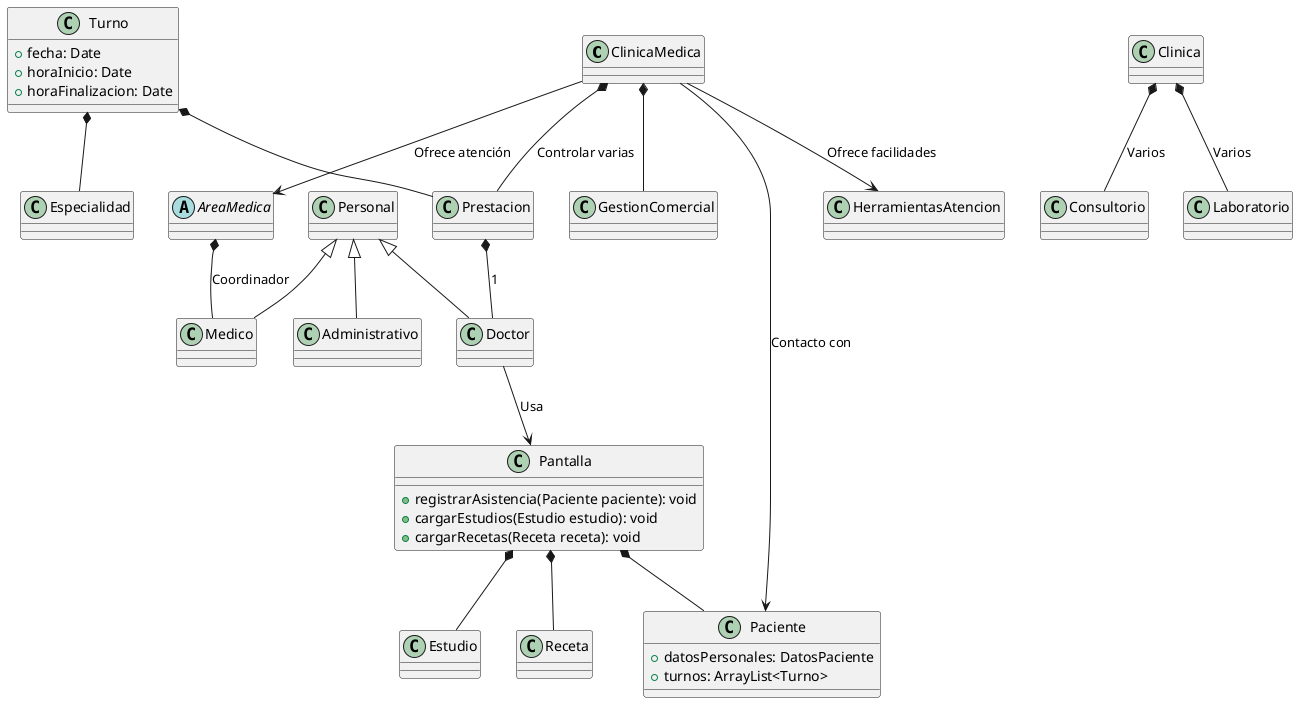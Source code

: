 @startuml

class ClinicaMedica
class Paciente {
    +datosPersonales: DatosPaciente
    +turnos: ArrayList<Turno>
}
abstract class AreaMedica
class Turno {
    +fecha: Date
    +horaInicio: Date
    +horaFinalizacion: Date
}
class Prestacion
class Doctor
class Medico
class Clinica
class Pantalla {
    +registrarAsistencia(Paciente paciente): void
    +cargarEstudios(Estudio estudio): void
    +cargarRecetas(Receta receta): void
}

class Estudio
class Receta
class Personal

ClinicaMedica *-- GestionComercial
ClinicaMedica *-- Prestacion: Controlar varias
ClinicaMedica --> Paciente: Contacto con
ClinicaMedica --> AreaMedica: Ofrece atención
ClinicaMedica --> HerramientasAtencion: Ofrece facilidades

Turno *-- Especialidad


Turno *-- Prestacion
Prestacion *-- Doctor: 1

Doctor --> Pantalla: Usa

AreaMedica *-- Medico: Coordinador

Pantalla *-- Paciente
Pantalla *-- Receta
Pantalla *-- Estudio

Clinica *-- Consultorio: Varios
Clinica *-- Laboratorio: Varios

Personal <|-- Doctor
Personal <|-- Medico
Personal <|-- Administrativo

@enduml